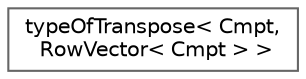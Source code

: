 digraph "Graphical Class Hierarchy"
{
 // LATEX_PDF_SIZE
  bgcolor="transparent";
  edge [fontname=Helvetica,fontsize=10,labelfontname=Helvetica,labelfontsize=10];
  node [fontname=Helvetica,fontsize=10,shape=box,height=0.2,width=0.4];
  rankdir="LR";
  Node0 [id="Node000000",label="typeOfTranspose\< Cmpt,\l RowVector\< Cmpt \> \>",height=0.2,width=0.4,color="grey40", fillcolor="white", style="filled",URL="$classFoam_1_1typeOfTranspose_3_01Cmpt_00_01RowVector_3_01Cmpt_01_4_01_4.html",tooltip=" "];
}
